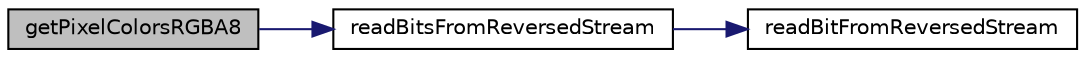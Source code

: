 digraph "getPixelColorsRGBA8"
{
 // LATEX_PDF_SIZE
  edge [fontname="Helvetica",fontsize="10",labelfontname="Helvetica",labelfontsize="10"];
  node [fontname="Helvetica",fontsize="10",shape=record];
  rankdir="LR";
  Node1 [label="getPixelColorsRGBA8",height=0.2,width=0.4,color="black", fillcolor="grey75", style="filled", fontcolor="black",tooltip=" "];
  Node1 -> Node2 [color="midnightblue",fontsize="10",style="solid",fontname="Helvetica"];
  Node2 [label="readBitsFromReversedStream",height=0.2,width=0.4,color="black", fillcolor="white", style="filled",URL="$lodepng_8cpp.html#a25ac892793826b6ab7542b32dda29739",tooltip=" "];
  Node2 -> Node3 [color="midnightblue",fontsize="10",style="solid",fontname="Helvetica"];
  Node3 [label="readBitFromReversedStream",height=0.2,width=0.4,color="black", fillcolor="white", style="filled",URL="$lodepng_8cpp.html#aa65d1743dade2919f44301461bde054d",tooltip=" "];
}

